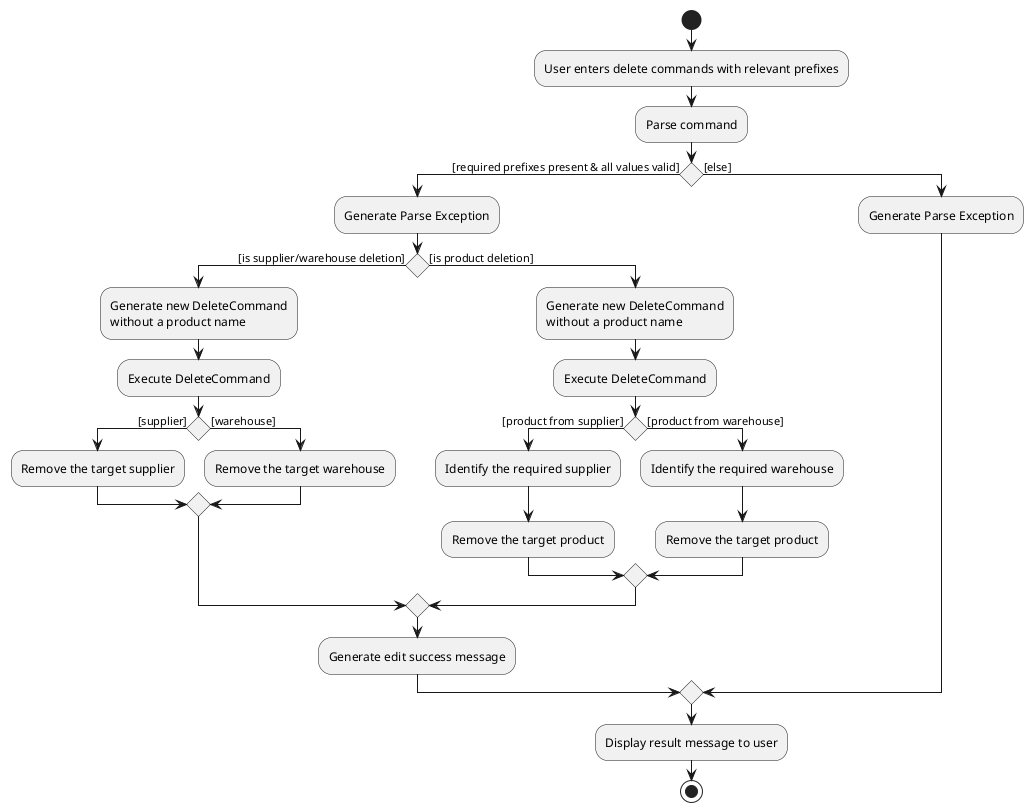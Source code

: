 @startuml
start
:User enters delete commands with relevant prefixes;
:Parse command;

'Since the beta syntax does not support placing the condition outside the
'diamond we place it as the true branch instead.

if () then ([required prefixes present & all values valid])
    :Generate Parse Exception;
    if () then ([is supplier/warehouse deletion])
        :Generate new DeleteCommand
        without a product name;
        :Execute DeleteCommand;

        if () then([supplier])
        :Remove the target supplier;
        else ([warehouse])
        :Remove the target warehouse;
        endif
    else ([is product deletion])
        :Generate new DeleteCommand
        without a product name;
        :Execute DeleteCommand;

        if () then([product from supplier])
            :Identify the required supplier;
            :Remove the target product;
        else ([product from warehouse])
            :Identify the required warehouse;
            :Remove the target product;
        endif

    endif
        :Generate edit success message;
else ([else])
    :Generate Parse Exception;
endif
:Display result message to user;
stop
@enduml